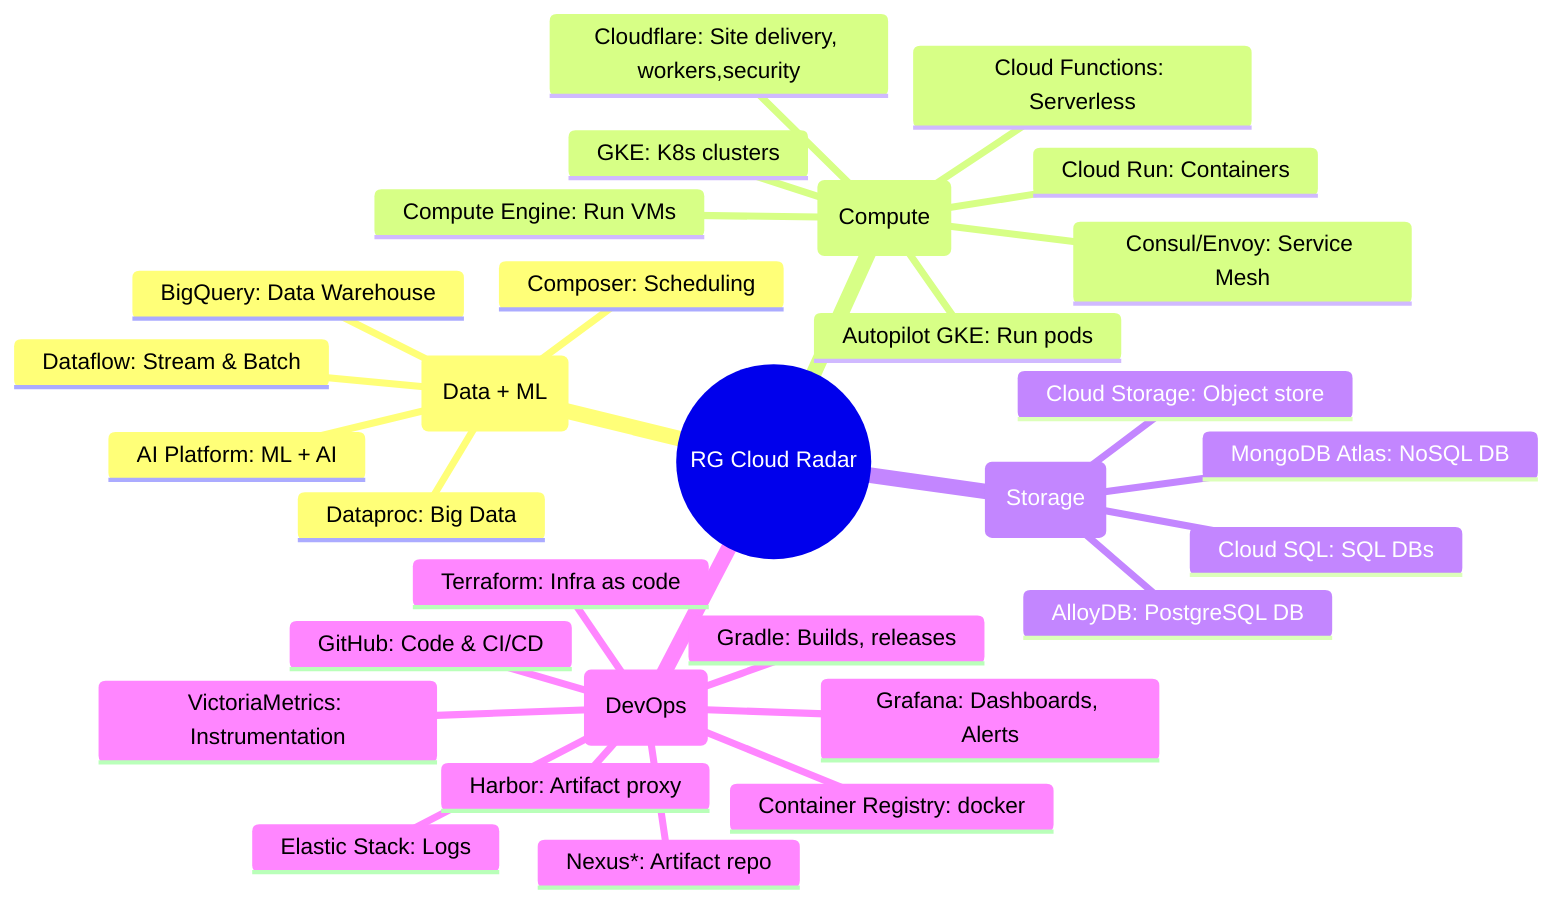 mindmap
root((RG Cloud Radar))
  (Data + ML)
  ::icon(fa-solid fa-chart-pie)
                BigQuery: Data Warehouse
                AI Platform: ML + AI
                Dataflow: Stream & Batch
                Dataproc: Big Data
                Composer: Scheduling
  (Compute)
    ::icon(fa-solid fa-microchip)
                GKE: K8s clusters
                Autopilot GKE: Run pods
                Compute Engine: Run VMs 
                Cloud Functions: Serverless
                Cloud Run: Containers
                Consul/Envoy: Service Mesh
                Cloudflare: Site delivery, workers,security
  (Storage)
        ::icon(fa-solid fa-database)
                Cloud Storage: Object store
                Cloud SQL: SQL DBs
                AlloyDB: PostgreSQL DB
                MongoDB Atlas: NoSQL DB   
  (DevOps)
    ::icon(fa-brands fa-github)
                Container Registry: docker
                GitHub: Code & CI/CD
                Terraform: Infra as code
                Gradle: Builds, releases
                Harbor: Artifact proxy
                Nexus*: Artifact repo
                Grafana: Dashboards, Alerts
                VictoriaMetrics: Instrumentation
                Elastic Stack: Logs